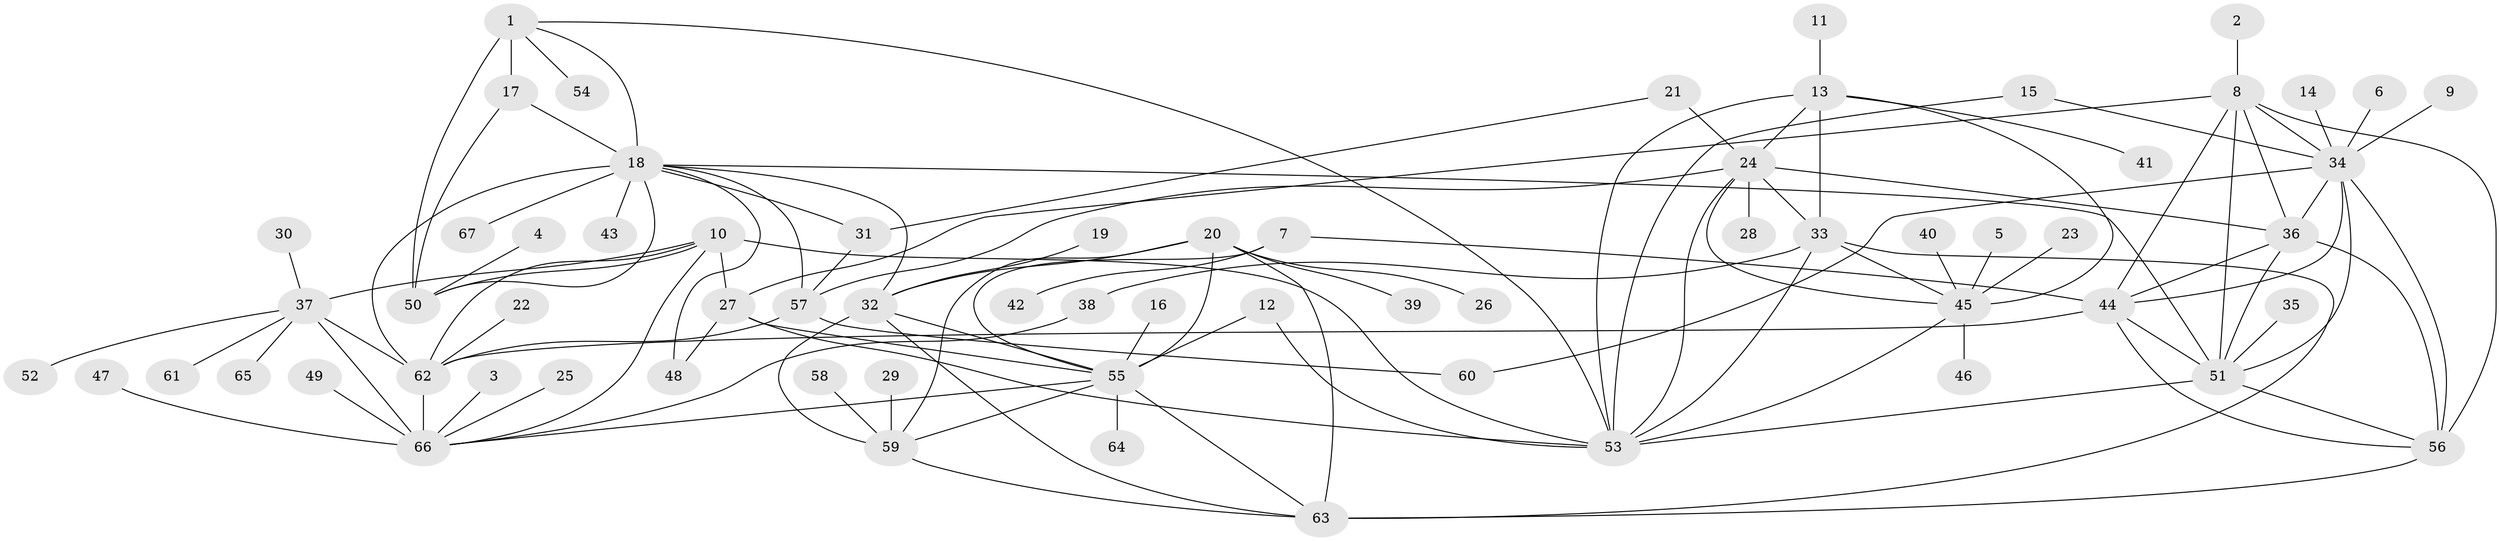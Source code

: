 // original degree distribution, {8: 0.045112781954887216, 9: 0.06015037593984962, 12: 0.007518796992481203, 13: 0.015037593984962405, 6: 0.03759398496240601, 7: 0.022556390977443608, 15: 0.007518796992481203, 5: 0.015037593984962405, 10: 0.007518796992481203, 11: 0.015037593984962405, 1: 0.5639097744360902, 2: 0.13533834586466165, 4: 0.015037593984962405, 3: 0.05263157894736842}
// Generated by graph-tools (version 1.1) at 2025/02/03/09/25 03:02:41]
// undirected, 67 vertices, 115 edges
graph export_dot {
graph [start="1"]
  node [color=gray90,style=filled];
  1;
  2;
  3;
  4;
  5;
  6;
  7;
  8;
  9;
  10;
  11;
  12;
  13;
  14;
  15;
  16;
  17;
  18;
  19;
  20;
  21;
  22;
  23;
  24;
  25;
  26;
  27;
  28;
  29;
  30;
  31;
  32;
  33;
  34;
  35;
  36;
  37;
  38;
  39;
  40;
  41;
  42;
  43;
  44;
  45;
  46;
  47;
  48;
  49;
  50;
  51;
  52;
  53;
  54;
  55;
  56;
  57;
  58;
  59;
  60;
  61;
  62;
  63;
  64;
  65;
  66;
  67;
  1 -- 17 [weight=4.0];
  1 -- 18 [weight=2.0];
  1 -- 50 [weight=2.0];
  1 -- 53 [weight=1.0];
  1 -- 54 [weight=1.0];
  2 -- 8 [weight=1.0];
  3 -- 66 [weight=1.0];
  4 -- 50 [weight=1.0];
  5 -- 45 [weight=1.0];
  6 -- 34 [weight=1.0];
  7 -- 42 [weight=1.0];
  7 -- 44 [weight=1.0];
  7 -- 55 [weight=1.0];
  8 -- 27 [weight=1.0];
  8 -- 34 [weight=1.0];
  8 -- 36 [weight=1.0];
  8 -- 44 [weight=1.0];
  8 -- 51 [weight=1.0];
  8 -- 56 [weight=1.0];
  9 -- 34 [weight=1.0];
  10 -- 27 [weight=1.0];
  10 -- 37 [weight=2.0];
  10 -- 50 [weight=1.0];
  10 -- 53 [weight=1.0];
  10 -- 62 [weight=1.0];
  10 -- 66 [weight=2.0];
  11 -- 13 [weight=1.0];
  12 -- 53 [weight=1.0];
  12 -- 55 [weight=1.0];
  13 -- 24 [weight=2.0];
  13 -- 33 [weight=2.0];
  13 -- 41 [weight=1.0];
  13 -- 45 [weight=2.0];
  13 -- 53 [weight=2.0];
  14 -- 34 [weight=1.0];
  15 -- 34 [weight=1.0];
  15 -- 53 [weight=1.0];
  16 -- 55 [weight=1.0];
  17 -- 18 [weight=2.0];
  17 -- 50 [weight=2.0];
  18 -- 31 [weight=1.0];
  18 -- 32 [weight=1.0];
  18 -- 43 [weight=1.0];
  18 -- 48 [weight=1.0];
  18 -- 50 [weight=1.0];
  18 -- 51 [weight=1.0];
  18 -- 57 [weight=1.0];
  18 -- 62 [weight=1.0];
  18 -- 67 [weight=1.0];
  19 -- 32 [weight=1.0];
  20 -- 26 [weight=1.0];
  20 -- 32 [weight=2.0];
  20 -- 39 [weight=1.0];
  20 -- 55 [weight=2.0];
  20 -- 59 [weight=2.0];
  20 -- 63 [weight=2.0];
  21 -- 24 [weight=1.0];
  21 -- 31 [weight=1.0];
  22 -- 62 [weight=1.0];
  23 -- 45 [weight=1.0];
  24 -- 28 [weight=1.0];
  24 -- 33 [weight=1.0];
  24 -- 36 [weight=1.0];
  24 -- 45 [weight=1.0];
  24 -- 53 [weight=1.0];
  24 -- 57 [weight=1.0];
  25 -- 66 [weight=1.0];
  27 -- 48 [weight=1.0];
  27 -- 53 [weight=1.0];
  27 -- 55 [weight=1.0];
  29 -- 59 [weight=1.0];
  30 -- 37 [weight=1.0];
  31 -- 57 [weight=1.0];
  32 -- 55 [weight=1.0];
  32 -- 59 [weight=1.0];
  32 -- 63 [weight=1.0];
  33 -- 38 [weight=1.0];
  33 -- 45 [weight=1.0];
  33 -- 53 [weight=1.0];
  33 -- 63 [weight=1.0];
  34 -- 36 [weight=1.0];
  34 -- 44 [weight=1.0];
  34 -- 51 [weight=1.0];
  34 -- 56 [weight=1.0];
  34 -- 60 [weight=1.0];
  35 -- 51 [weight=1.0];
  36 -- 44 [weight=1.0];
  36 -- 51 [weight=1.0];
  36 -- 56 [weight=1.0];
  37 -- 52 [weight=1.0];
  37 -- 61 [weight=1.0];
  37 -- 62 [weight=2.0];
  37 -- 65 [weight=1.0];
  37 -- 66 [weight=4.0];
  38 -- 66 [weight=1.0];
  40 -- 45 [weight=1.0];
  44 -- 51 [weight=1.0];
  44 -- 56 [weight=1.0];
  44 -- 62 [weight=1.0];
  45 -- 46 [weight=1.0];
  45 -- 53 [weight=1.0];
  47 -- 66 [weight=1.0];
  49 -- 66 [weight=1.0];
  51 -- 53 [weight=1.0];
  51 -- 56 [weight=1.0];
  55 -- 59 [weight=1.0];
  55 -- 63 [weight=1.0];
  55 -- 64 [weight=1.0];
  55 -- 66 [weight=1.0];
  56 -- 63 [weight=1.0];
  57 -- 60 [weight=1.0];
  57 -- 62 [weight=1.0];
  58 -- 59 [weight=1.0];
  59 -- 63 [weight=1.0];
  62 -- 66 [weight=2.0];
}
